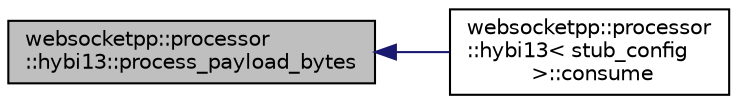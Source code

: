 digraph "websocketpp::processor::hybi13::process_payload_bytes"
{
  edge [fontname="Helvetica",fontsize="10",labelfontname="Helvetica",labelfontsize="10"];
  node [fontname="Helvetica",fontsize="10",shape=record];
  rankdir="LR";
  Node38 [label="websocketpp::processor\l::hybi13::process_payload_bytes",height=0.2,width=0.4,color="black", fillcolor="grey75", style="filled", fontcolor="black"];
  Node38 -> Node39 [dir="back",color="midnightblue",fontsize="10",style="solid",fontname="Helvetica"];
  Node39 [label="websocketpp::processor\l::hybi13\< stub_config\l \>::consume",height=0.2,width=0.4,color="black", fillcolor="white", style="filled",URL="$classwebsocketpp_1_1processor_1_1hybi13.html#a5c5e3234a0067c7f14fe0ceb4e647659",tooltip="Process new websocket connection bytes. "];
}
